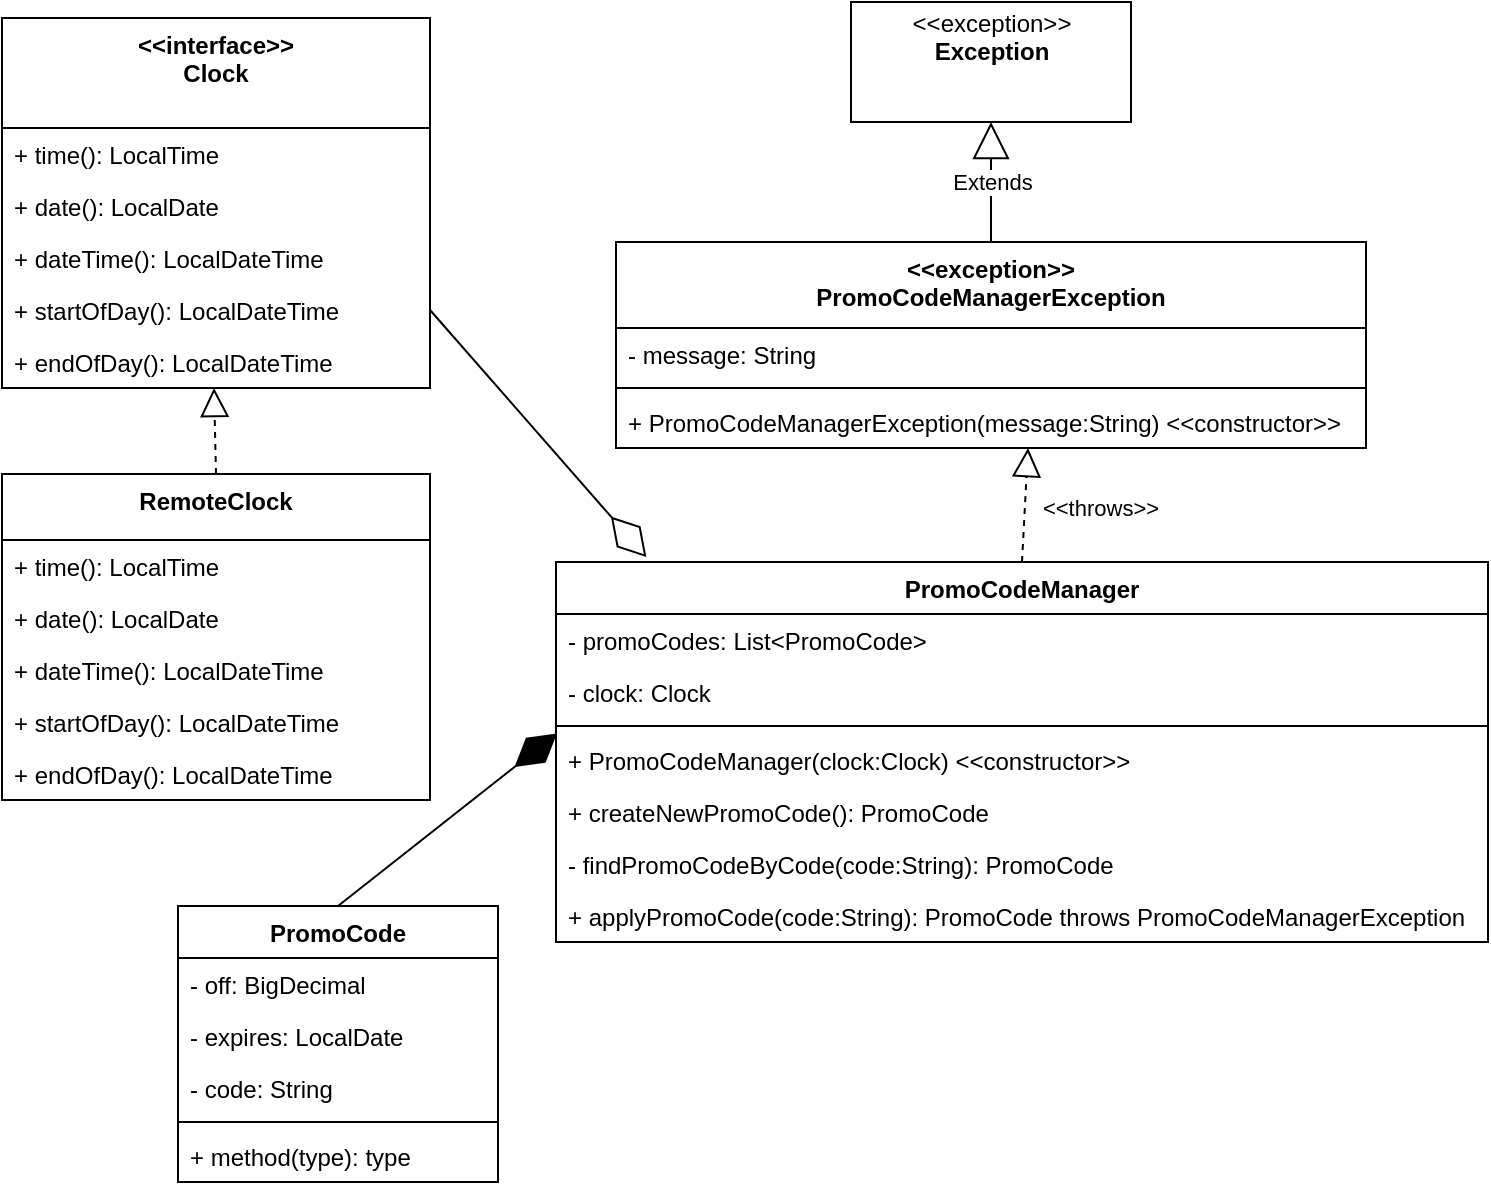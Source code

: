 <mxfile version="13.3.5" type="device"><diagram name="Page-1" id="b5b7bab2-c9e2-2cf4-8b2a-24fd1a2a6d21"><mxGraphModel dx="1038" dy="498" grid="0" gridSize="10" guides="1" tooltips="1" connect="1" arrows="1" fold="1" page="1" pageScale="1" pageWidth="827" pageHeight="1169" background="#ffffff" math="0" shadow="0"><root><mxCell id="0"/><mxCell id="1" parent="0"/><mxCell id="qQA0tpQWN_3b6R0v3JiC-18" value="" style="endArrow=diamondThin;endFill=0;endSize=24;html=1;entryX=0.097;entryY=-0.013;entryDx=0;entryDy=0;exitX=1;exitY=0.5;exitDx=0;exitDy=0;entryPerimeter=0;" edge="1" parent="1" source="qQA0tpQWN_3b6R0v3JiC-11" target="qQA0tpQWN_3b6R0v3JiC-14"><mxGeometry width="160" relative="1" as="geometry"><mxPoint x="447" y="213" as="sourcePoint"/><mxPoint x="607" y="213" as="targetPoint"/></mxGeometry></mxCell><mxCell id="qQA0tpQWN_3b6R0v3JiC-22" value="" style="endArrow=block;dashed=1;endFill=0;endSize=12;html=1;exitX=0.5;exitY=0;exitDx=0;exitDy=0;" edge="1" parent="1" source="qQA0tpQWN_3b6R0v3JiC-23"><mxGeometry width="160" relative="1" as="geometry"><mxPoint x="137" y="342" as="sourcePoint"/><mxPoint x="148" y="200" as="targetPoint"/></mxGeometry></mxCell><mxCell id="qQA0tpQWN_3b6R0v3JiC-44" value="" style="endArrow=diamondThin;endFill=1;endSize=24;html=1;entryX=0.001;entryY=-0.008;entryDx=0;entryDy=0;entryPerimeter=0;exitX=0.5;exitY=0;exitDx=0;exitDy=0;" edge="1" parent="1" source="qQA0tpQWN_3b6R0v3JiC-36" target="qQA0tpQWN_3b6R0v3JiC-17"><mxGeometry width="160" relative="1" as="geometry"><mxPoint x="321" y="341" as="sourcePoint"/><mxPoint x="481" y="341" as="targetPoint"/></mxGeometry></mxCell><mxCell id="qQA0tpQWN_3b6R0v3JiC-49" value="&lt;p style=&quot;margin: 0px ; margin-top: 4px ; text-align: center&quot;&gt;&amp;lt;&amp;lt;exception&amp;gt;&amp;gt;&lt;br&gt;&lt;b&gt;Exception&lt;/b&gt;&lt;/p&gt;" style="verticalAlign=top;align=left;overflow=fill;fontSize=12;fontFamily=Helvetica;html=1;" vertex="1" parent="1"><mxGeometry x="466.5" y="7" width="140" height="60" as="geometry"/></mxCell><mxCell id="qQA0tpQWN_3b6R0v3JiC-50" value="Extends" style="endArrow=block;endSize=16;endFill=0;html=1;entryX=0.5;entryY=1;entryDx=0;entryDy=0;exitX=0.5;exitY=0;exitDx=0;exitDy=0;" edge="1" parent="1" source="qQA0tpQWN_3b6R0v3JiC-45" target="qQA0tpQWN_3b6R0v3JiC-49"><mxGeometry width="160" relative="1" as="geometry"><mxPoint x="758" y="301" as="sourcePoint"/><mxPoint x="918" y="301" as="targetPoint"/></mxGeometry></mxCell><mxCell id="qQA0tpQWN_3b6R0v3JiC-51" value="" style="endArrow=block;dashed=1;endFill=0;endSize=12;html=1;exitX=0.5;exitY=0;exitDx=0;exitDy=0;" edge="1" parent="1" source="qQA0tpQWN_3b6R0v3JiC-14"><mxGeometry width="160" relative="1" as="geometry"><mxPoint x="670" y="119" as="sourcePoint"/><mxPoint x="555" y="230" as="targetPoint"/></mxGeometry></mxCell><mxCell id="qQA0tpQWN_3b6R0v3JiC-52" value="&amp;lt;&amp;lt;throws&amp;gt;&amp;gt;" style="edgeLabel;html=1;align=center;verticalAlign=middle;resizable=0;points=[];" vertex="1" connectable="0" parent="qQA0tpQWN_3b6R0v3JiC-51"><mxGeometry x="-0.168" relative="1" as="geometry"><mxPoint x="37.74" y="-4.03" as="offset"/></mxGeometry></mxCell><mxCell id="qQA0tpQWN_3b6R0v3JiC-1" value="&lt;&lt;interface&gt;&gt;&#10;Clock" style="swimlane;fontStyle=1;align=center;verticalAlign=top;childLayout=stackLayout;horizontal=1;startSize=55;horizontalStack=0;resizeParent=1;resizeParentMax=0;resizeLast=0;collapsible=1;marginBottom=0;" vertex="1" parent="1"><mxGeometry x="42" y="15" width="214" height="185" as="geometry"/></mxCell><mxCell id="qQA0tpQWN_3b6R0v3JiC-10" value="+ time(): LocalTime" style="text;strokeColor=none;fillColor=none;align=left;verticalAlign=top;spacingLeft=4;spacingRight=4;overflow=hidden;rotatable=0;points=[[0,0.5],[1,0.5]];portConstraint=eastwest;" vertex="1" parent="qQA0tpQWN_3b6R0v3JiC-1"><mxGeometry y="55" width="214" height="26" as="geometry"/></mxCell><mxCell id="qQA0tpQWN_3b6R0v3JiC-13" value="+ date(): LocalDate" style="text;strokeColor=none;fillColor=none;align=left;verticalAlign=top;spacingLeft=4;spacingRight=4;overflow=hidden;rotatable=0;points=[[0,0.5],[1,0.5]];portConstraint=eastwest;" vertex="1" parent="qQA0tpQWN_3b6R0v3JiC-1"><mxGeometry y="81" width="214" height="26" as="geometry"/></mxCell><mxCell id="qQA0tpQWN_3b6R0v3JiC-12" value="+ dateTime(): LocalDateTime" style="text;strokeColor=none;fillColor=none;align=left;verticalAlign=top;spacingLeft=4;spacingRight=4;overflow=hidden;rotatable=0;points=[[0,0.5],[1,0.5]];portConstraint=eastwest;" vertex="1" parent="qQA0tpQWN_3b6R0v3JiC-1"><mxGeometry y="107" width="214" height="26" as="geometry"/></mxCell><mxCell id="qQA0tpQWN_3b6R0v3JiC-11" value="+ startOfDay(): LocalDateTime" style="text;strokeColor=none;fillColor=none;align=left;verticalAlign=top;spacingLeft=4;spacingRight=4;overflow=hidden;rotatable=0;points=[[0,0.5],[1,0.5]];portConstraint=eastwest;" vertex="1" parent="qQA0tpQWN_3b6R0v3JiC-1"><mxGeometry y="133" width="214" height="26" as="geometry"/></mxCell><mxCell id="qQA0tpQWN_3b6R0v3JiC-9" value="+ endOfDay(): LocalDateTime" style="text;strokeColor=none;fillColor=none;align=left;verticalAlign=top;spacingLeft=4;spacingRight=4;overflow=hidden;rotatable=0;points=[[0,0.5],[1,0.5]];portConstraint=eastwest;" vertex="1" parent="qQA0tpQWN_3b6R0v3JiC-1"><mxGeometry y="159" width="214" height="26" as="geometry"/></mxCell><mxCell id="qQA0tpQWN_3b6R0v3JiC-36" value="PromoCode" style="swimlane;fontStyle=1;align=center;verticalAlign=top;childLayout=stackLayout;horizontal=1;startSize=26;horizontalStack=0;resizeParent=1;resizeParentMax=0;resizeLast=0;collapsible=1;marginBottom=0;" vertex="1" parent="1"><mxGeometry x="130" y="459" width="160" height="138" as="geometry"/></mxCell><mxCell id="qQA0tpQWN_3b6R0v3JiC-40" value="- off: BigDecimal" style="text;strokeColor=none;fillColor=none;align=left;verticalAlign=top;spacingLeft=4;spacingRight=4;overflow=hidden;rotatable=0;points=[[0,0.5],[1,0.5]];portConstraint=eastwest;" vertex="1" parent="qQA0tpQWN_3b6R0v3JiC-36"><mxGeometry y="26" width="160" height="26" as="geometry"/></mxCell><mxCell id="qQA0tpQWN_3b6R0v3JiC-41" value="- expires: LocalDate" style="text;strokeColor=none;fillColor=none;align=left;verticalAlign=top;spacingLeft=4;spacingRight=4;overflow=hidden;rotatable=0;points=[[0,0.5],[1,0.5]];portConstraint=eastwest;" vertex="1" parent="qQA0tpQWN_3b6R0v3JiC-36"><mxGeometry y="52" width="160" height="26" as="geometry"/></mxCell><mxCell id="qQA0tpQWN_3b6R0v3JiC-37" value="- code: String" style="text;strokeColor=none;fillColor=none;align=left;verticalAlign=top;spacingLeft=4;spacingRight=4;overflow=hidden;rotatable=0;points=[[0,0.5],[1,0.5]];portConstraint=eastwest;" vertex="1" parent="qQA0tpQWN_3b6R0v3JiC-36"><mxGeometry y="78" width="160" height="26" as="geometry"/></mxCell><mxCell id="qQA0tpQWN_3b6R0v3JiC-38" value="" style="line;strokeWidth=1;fillColor=none;align=left;verticalAlign=middle;spacingTop=-1;spacingLeft=3;spacingRight=3;rotatable=0;labelPosition=right;points=[];portConstraint=eastwest;" vertex="1" parent="qQA0tpQWN_3b6R0v3JiC-36"><mxGeometry y="104" width="160" height="8" as="geometry"/></mxCell><mxCell id="qQA0tpQWN_3b6R0v3JiC-39" value="+ method(type): type" style="text;strokeColor=none;fillColor=none;align=left;verticalAlign=top;spacingLeft=4;spacingRight=4;overflow=hidden;rotatable=0;points=[[0,0.5],[1,0.5]];portConstraint=eastwest;" vertex="1" parent="qQA0tpQWN_3b6R0v3JiC-36"><mxGeometry y="112" width="160" height="26" as="geometry"/></mxCell><mxCell id="qQA0tpQWN_3b6R0v3JiC-14" value="PromoCodeManager" style="swimlane;fontStyle=1;align=center;verticalAlign=top;childLayout=stackLayout;horizontal=1;startSize=26;horizontalStack=0;resizeParent=1;resizeParentMax=0;resizeLast=0;collapsible=1;marginBottom=0;" vertex="1" parent="1"><mxGeometry x="319" y="287" width="466" height="190" as="geometry"/></mxCell><mxCell id="qQA0tpQWN_3b6R0v3JiC-42" value="- promoCodes: List&lt;PromoCode&gt;" style="text;strokeColor=none;fillColor=none;align=left;verticalAlign=top;spacingLeft=4;spacingRight=4;overflow=hidden;rotatable=0;points=[[0,0.5],[1,0.5]];portConstraint=eastwest;" vertex="1" parent="qQA0tpQWN_3b6R0v3JiC-14"><mxGeometry y="26" width="466" height="26" as="geometry"/></mxCell><mxCell id="qQA0tpQWN_3b6R0v3JiC-15" value="- clock: Clock" style="text;strokeColor=none;fillColor=none;align=left;verticalAlign=top;spacingLeft=4;spacingRight=4;overflow=hidden;rotatable=0;points=[[0,0.5],[1,0.5]];portConstraint=eastwest;" vertex="1" parent="qQA0tpQWN_3b6R0v3JiC-14"><mxGeometry y="52" width="466" height="26" as="geometry"/></mxCell><mxCell id="qQA0tpQWN_3b6R0v3JiC-16" value="" style="line;strokeWidth=1;fillColor=none;align=left;verticalAlign=middle;spacingTop=-1;spacingLeft=3;spacingRight=3;rotatable=0;labelPosition=right;points=[];portConstraint=eastwest;" vertex="1" parent="qQA0tpQWN_3b6R0v3JiC-14"><mxGeometry y="78" width="466" height="8" as="geometry"/></mxCell><mxCell id="qQA0tpQWN_3b6R0v3JiC-17" value="+ PromoCodeManager(clock:Clock) &lt;&lt;constructor&gt;&gt;" style="text;strokeColor=none;fillColor=none;align=left;verticalAlign=top;spacingLeft=4;spacingRight=4;overflow=hidden;rotatable=0;points=[[0,0.5],[1,0.5]];portConstraint=eastwest;" vertex="1" parent="qQA0tpQWN_3b6R0v3JiC-14"><mxGeometry y="86" width="466" height="26" as="geometry"/></mxCell><mxCell id="qQA0tpQWN_3b6R0v3JiC-19" value="+ createNewPromoCode(): PromoCode" style="text;strokeColor=none;fillColor=none;align=left;verticalAlign=top;spacingLeft=4;spacingRight=4;overflow=hidden;rotatable=0;points=[[0,0.5],[1,0.5]];portConstraint=eastwest;" vertex="1" parent="qQA0tpQWN_3b6R0v3JiC-14"><mxGeometry y="112" width="466" height="26" as="geometry"/></mxCell><mxCell id="qQA0tpQWN_3b6R0v3JiC-53" value="- findPromoCodeByCode(code:String): PromoCode" style="text;strokeColor=none;fillColor=none;align=left;verticalAlign=top;spacingLeft=4;spacingRight=4;overflow=hidden;rotatable=0;points=[[0,0.5],[1,0.5]];portConstraint=eastwest;" vertex="1" parent="qQA0tpQWN_3b6R0v3JiC-14"><mxGeometry y="138" width="466" height="26" as="geometry"/></mxCell><mxCell id="qQA0tpQWN_3b6R0v3JiC-21" value="+ applyPromoCode(code:String): PromoCode throws PromoCodeManagerException&#10; " style="text;strokeColor=none;fillColor=none;align=left;verticalAlign=top;spacingLeft=4;spacingRight=4;overflow=hidden;rotatable=0;points=[[0,0.5],[1,0.5]];portConstraint=eastwest;" vertex="1" parent="qQA0tpQWN_3b6R0v3JiC-14"><mxGeometry y="164" width="466" height="26" as="geometry"/></mxCell><mxCell id="qQA0tpQWN_3b6R0v3JiC-45" value="&lt;&lt;exception&gt;&gt;&#10;PromoCodeManagerException" style="swimlane;fontStyle=1;align=center;verticalAlign=top;childLayout=stackLayout;horizontal=1;startSize=43;horizontalStack=0;resizeParent=1;resizeParentMax=0;resizeLast=0;collapsible=1;marginBottom=0;" vertex="1" parent="1"><mxGeometry x="349" y="127" width="375" height="103" as="geometry"/></mxCell><mxCell id="qQA0tpQWN_3b6R0v3JiC-46" value="- message: String" style="text;strokeColor=none;fillColor=none;align=left;verticalAlign=top;spacingLeft=4;spacingRight=4;overflow=hidden;rotatable=0;points=[[0,0.5],[1,0.5]];portConstraint=eastwest;" vertex="1" parent="qQA0tpQWN_3b6R0v3JiC-45"><mxGeometry y="43" width="375" height="26" as="geometry"/></mxCell><mxCell id="qQA0tpQWN_3b6R0v3JiC-47" value="" style="line;strokeWidth=1;fillColor=none;align=left;verticalAlign=middle;spacingTop=-1;spacingLeft=3;spacingRight=3;rotatable=0;labelPosition=right;points=[];portConstraint=eastwest;" vertex="1" parent="qQA0tpQWN_3b6R0v3JiC-45"><mxGeometry y="69" width="375" height="8" as="geometry"/></mxCell><mxCell id="qQA0tpQWN_3b6R0v3JiC-48" value="+ PromoCodeManagerException(message:String) &lt;&lt;constructor&gt;&gt;" style="text;strokeColor=none;fillColor=none;align=left;verticalAlign=top;spacingLeft=4;spacingRight=4;overflow=hidden;rotatable=0;points=[[0,0.5],[1,0.5]];portConstraint=eastwest;" vertex="1" parent="qQA0tpQWN_3b6R0v3JiC-45"><mxGeometry y="77" width="375" height="26" as="geometry"/></mxCell><mxCell id="qQA0tpQWN_3b6R0v3JiC-23" value="RemoteClock" style="swimlane;fontStyle=1;align=center;verticalAlign=top;childLayout=stackLayout;horizontal=1;startSize=33;horizontalStack=0;resizeParent=1;resizeParentMax=0;resizeLast=0;collapsible=1;marginBottom=0;" vertex="1" parent="1"><mxGeometry x="42" y="243" width="214" height="163" as="geometry"/></mxCell><mxCell id="qQA0tpQWN_3b6R0v3JiC-24" value="+ time(): LocalTime" style="text;strokeColor=none;fillColor=none;align=left;verticalAlign=top;spacingLeft=4;spacingRight=4;overflow=hidden;rotatable=0;points=[[0,0.5],[1,0.5]];portConstraint=eastwest;" vertex="1" parent="qQA0tpQWN_3b6R0v3JiC-23"><mxGeometry y="33" width="214" height="26" as="geometry"/></mxCell><mxCell id="qQA0tpQWN_3b6R0v3JiC-25" value="+ date(): LocalDate" style="text;strokeColor=none;fillColor=none;align=left;verticalAlign=top;spacingLeft=4;spacingRight=4;overflow=hidden;rotatable=0;points=[[0,0.5],[1,0.5]];portConstraint=eastwest;" vertex="1" parent="qQA0tpQWN_3b6R0v3JiC-23"><mxGeometry y="59" width="214" height="26" as="geometry"/></mxCell><mxCell id="qQA0tpQWN_3b6R0v3JiC-26" value="+ dateTime(): LocalDateTime" style="text;strokeColor=none;fillColor=none;align=left;verticalAlign=top;spacingLeft=4;spacingRight=4;overflow=hidden;rotatable=0;points=[[0,0.5],[1,0.5]];portConstraint=eastwest;" vertex="1" parent="qQA0tpQWN_3b6R0v3JiC-23"><mxGeometry y="85" width="214" height="26" as="geometry"/></mxCell><mxCell id="qQA0tpQWN_3b6R0v3JiC-27" value="+ startOfDay(): LocalDateTime" style="text;strokeColor=none;fillColor=none;align=left;verticalAlign=top;spacingLeft=4;spacingRight=4;overflow=hidden;rotatable=0;points=[[0,0.5],[1,0.5]];portConstraint=eastwest;" vertex="1" parent="qQA0tpQWN_3b6R0v3JiC-23"><mxGeometry y="111" width="214" height="26" as="geometry"/></mxCell><mxCell id="qQA0tpQWN_3b6R0v3JiC-28" value="+ endOfDay(): LocalDateTime" style="text;strokeColor=none;fillColor=none;align=left;verticalAlign=top;spacingLeft=4;spacingRight=4;overflow=hidden;rotatable=0;points=[[0,0.5],[1,0.5]];portConstraint=eastwest;" vertex="1" parent="qQA0tpQWN_3b6R0v3JiC-23"><mxGeometry y="137" width="214" height="26" as="geometry"/></mxCell></root></mxGraphModel></diagram></mxfile>